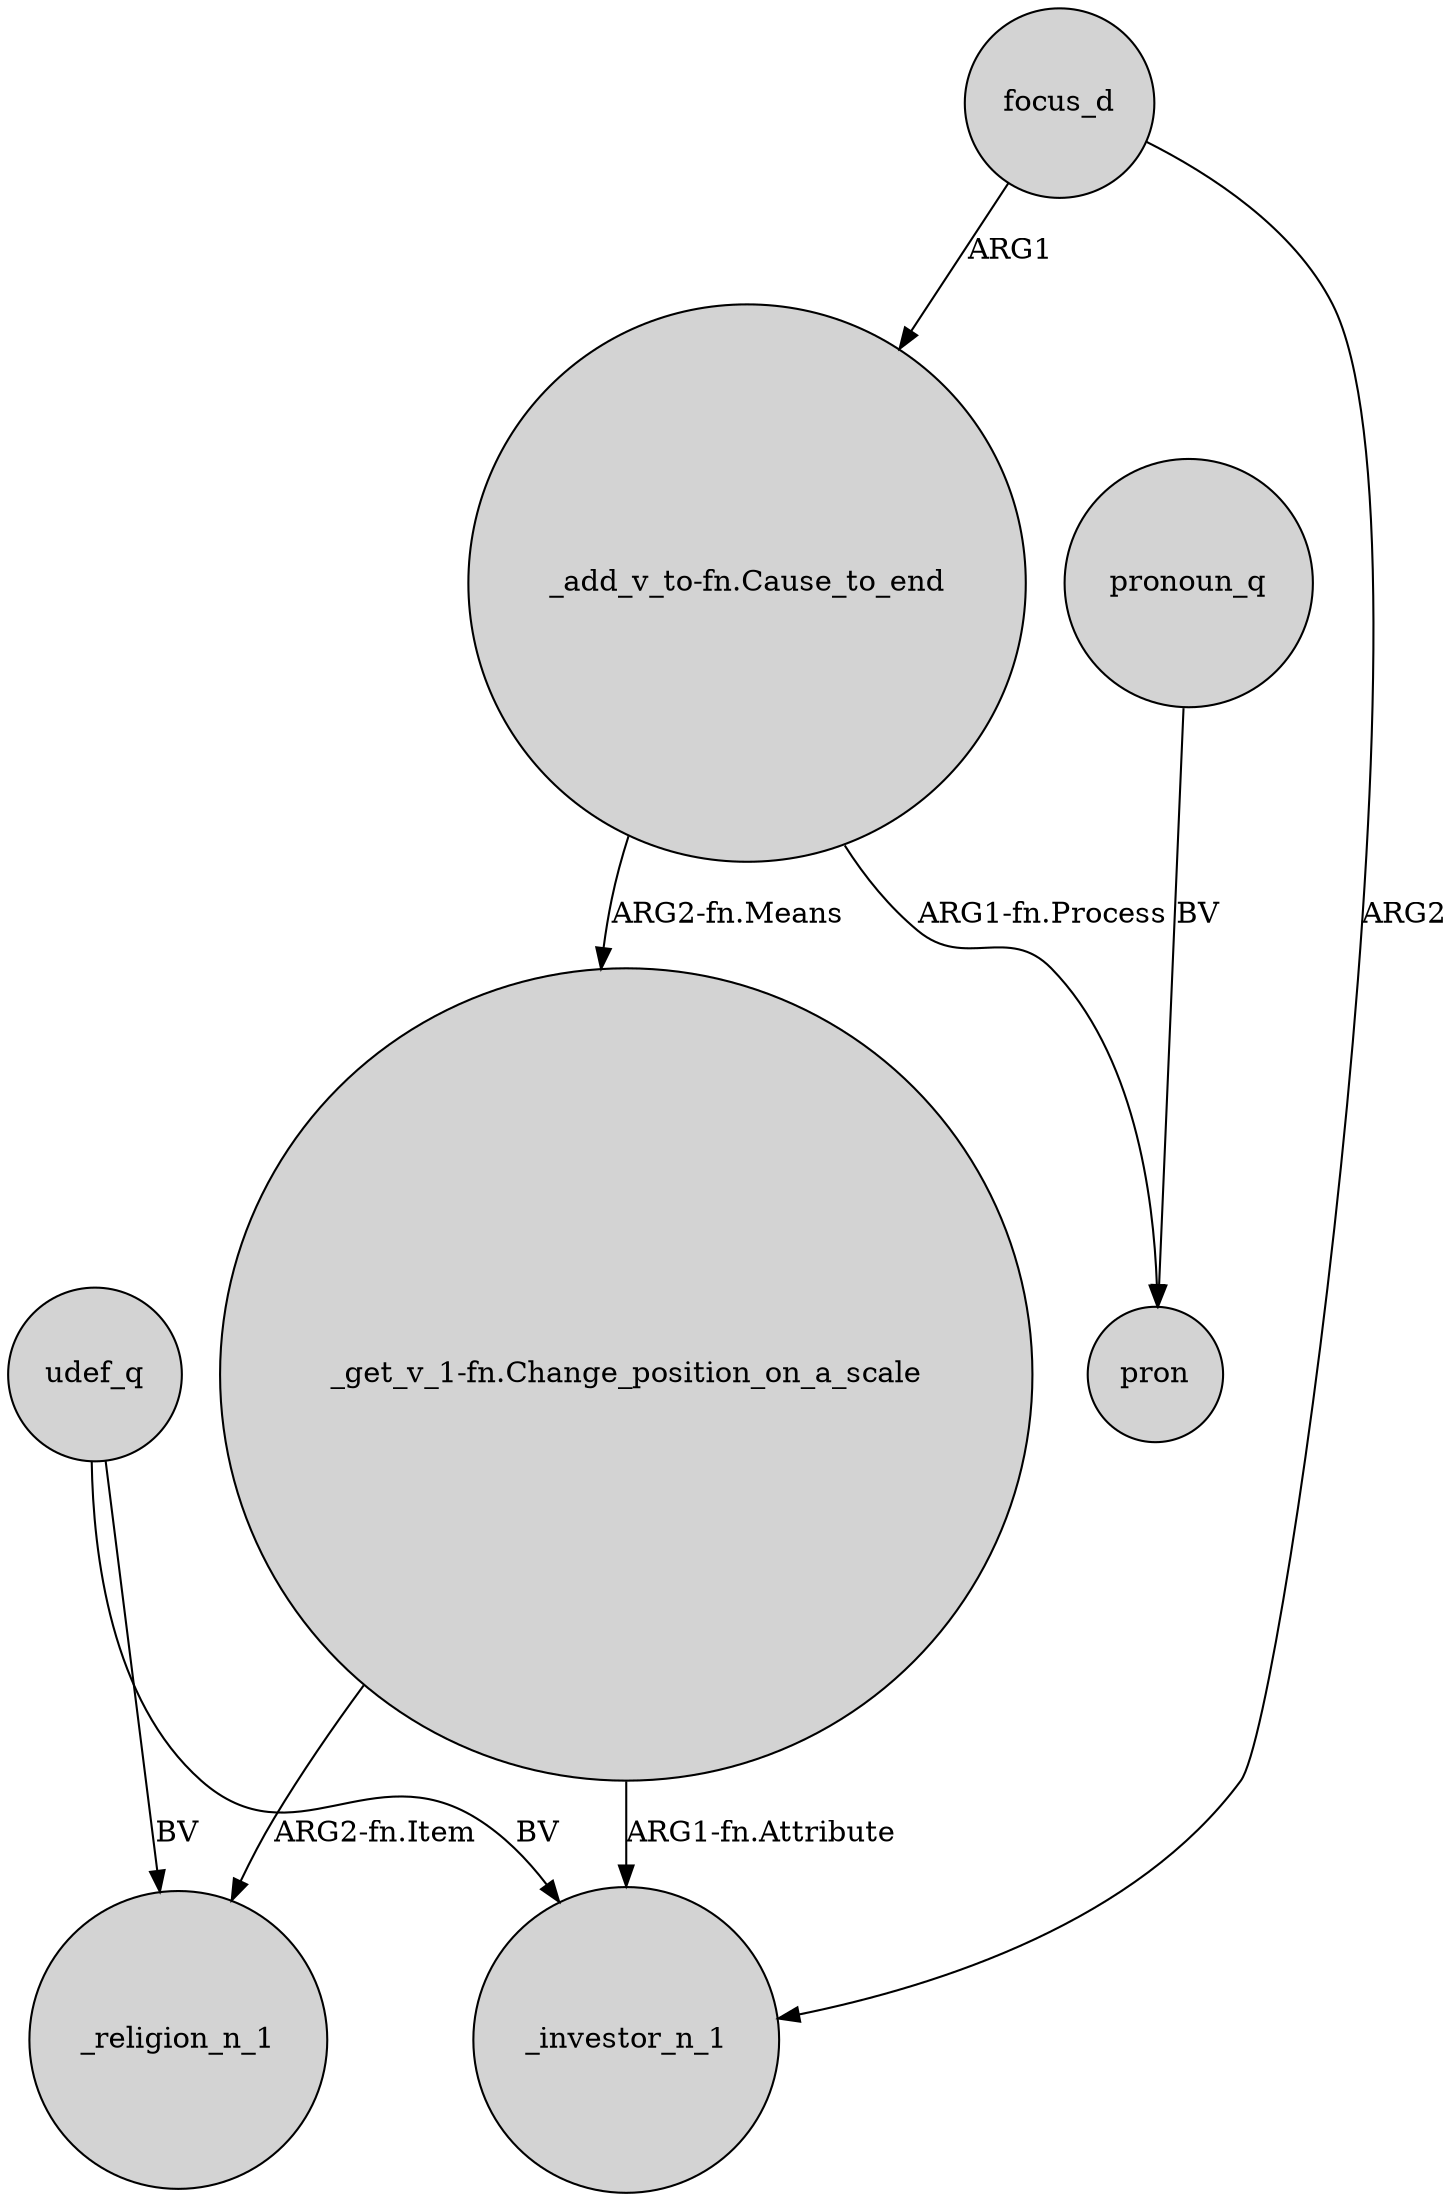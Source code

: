 digraph {
	node [shape=circle style=filled]
	"_add_v_to-fn.Cause_to_end" -> "_get_v_1-fn.Change_position_on_a_scale" [label="ARG2-fn.Means"]
	udef_q -> _religion_n_1 [label=BV]
	focus_d -> "_add_v_to-fn.Cause_to_end" [label=ARG1]
	"_get_v_1-fn.Change_position_on_a_scale" -> _investor_n_1 [label="ARG1-fn.Attribute"]
	udef_q -> _investor_n_1 [label=BV]
	"_get_v_1-fn.Change_position_on_a_scale" -> _religion_n_1 [label="ARG2-fn.Item"]
	focus_d -> _investor_n_1 [label=ARG2]
	pronoun_q -> pron [label=BV]
	"_add_v_to-fn.Cause_to_end" -> pron [label="ARG1-fn.Process"]
}
